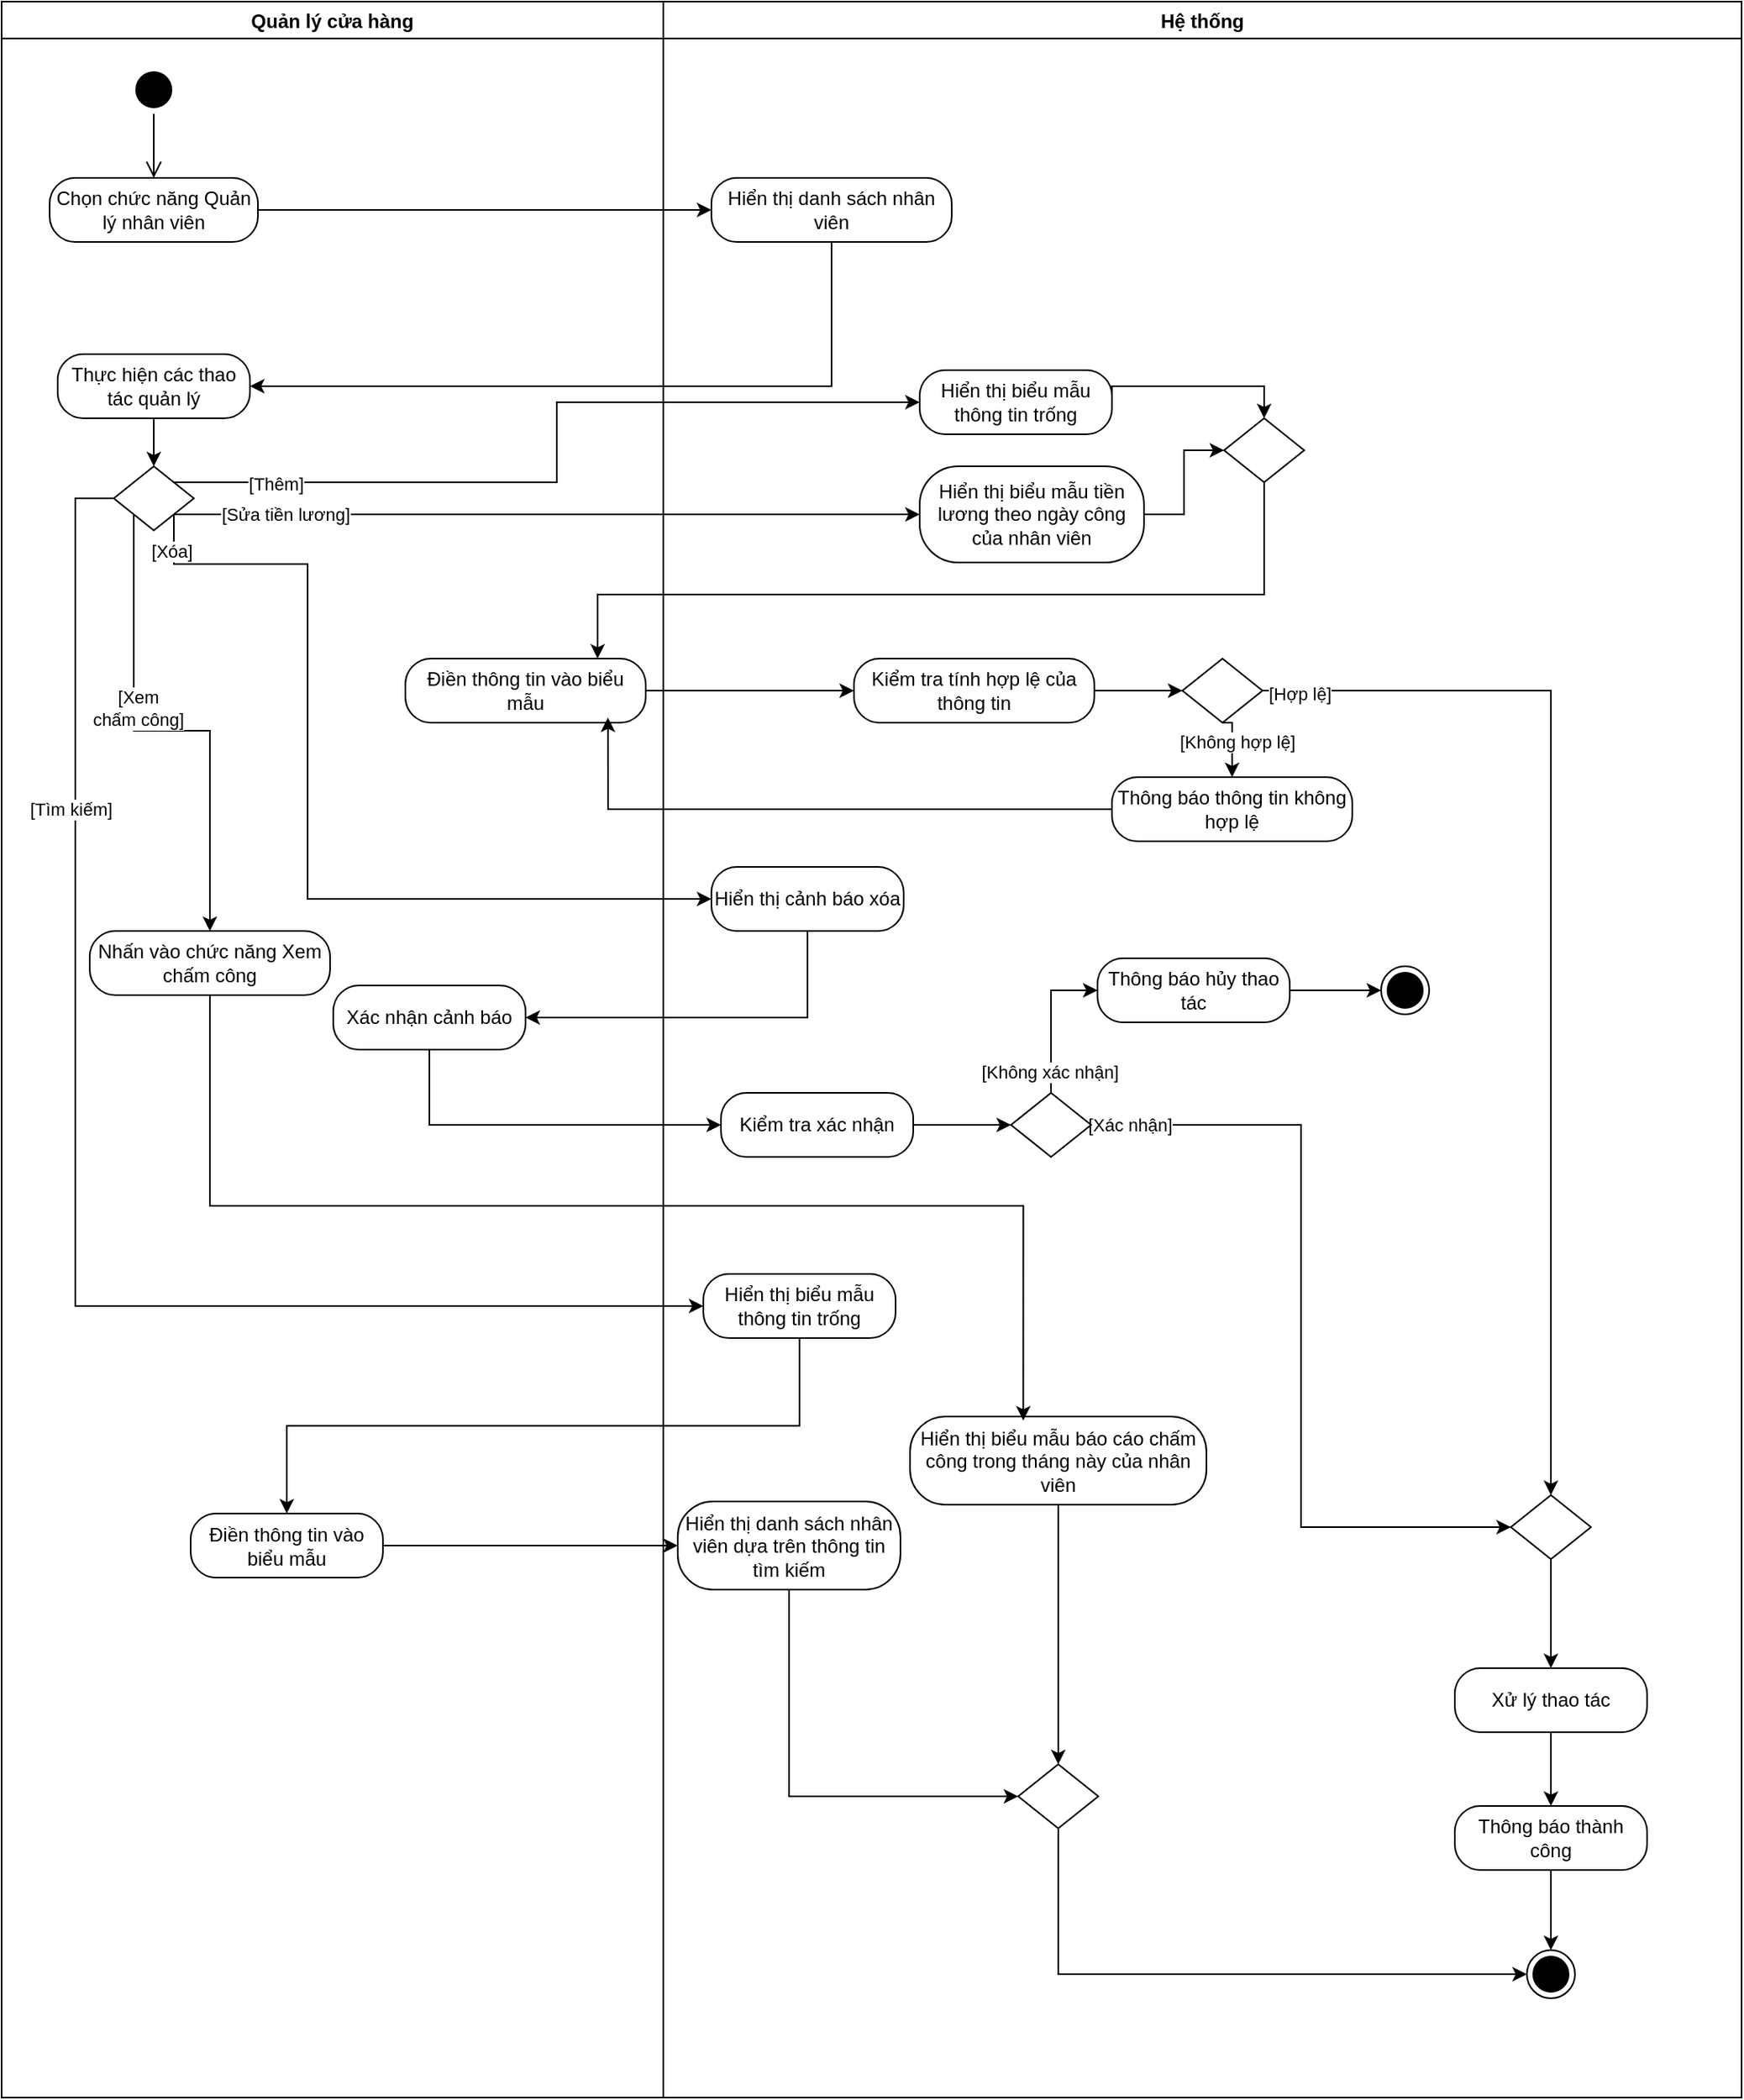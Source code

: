 <mxfile version="26.0.16">
  <diagram name="Page-1" id="cDrQPEyHqO0WVRFAAiIA">
    <mxGraphModel dx="1313" dy="540" grid="0" gridSize="10" guides="1" tooltips="1" connect="1" arrows="1" fold="1" page="0" pageScale="1" pageWidth="2000" pageHeight="2000" math="0" shadow="0">
      <root>
        <mxCell id="0" />
        <mxCell id="1" parent="0" />
        <mxCell id="Z802aCACfvUvAlxfFkWa-1" value="Hệ thống" style="swimlane;startSize=23;" parent="1" vertex="1">
          <mxGeometry x="370" y="190" width="673" height="1308" as="geometry" />
        </mxCell>
        <mxCell id="Z802aCACfvUvAlxfFkWa-2" value="Hiển thị danh sách nhân viên" style="rounded=1;whiteSpace=wrap;html=1;arcSize=40;fontColor=#000000;fillColor=#FFFFFF;strokeColor=#000000;" parent="Z802aCACfvUvAlxfFkWa-1" vertex="1">
          <mxGeometry x="30" y="110" width="150" height="40" as="geometry" />
        </mxCell>
        <mxCell id="Z802aCACfvUvAlxfFkWa-3" style="edgeStyle=orthogonalEdgeStyle;rounded=0;orthogonalLoop=1;jettySize=auto;html=1;exitX=0.5;exitY=1;exitDx=0;exitDy=0;entryX=0.5;entryY=0;entryDx=0;entryDy=0;" parent="Z802aCACfvUvAlxfFkWa-1" source="Z802aCACfvUvAlxfFkWa-7" target="Z802aCACfvUvAlxfFkWa-8" edge="1">
          <mxGeometry relative="1" as="geometry">
            <mxPoint x="85" y="580" as="targetPoint" />
          </mxGeometry>
        </mxCell>
        <mxCell id="Z802aCACfvUvAlxfFkWa-4" value="[Không hợp lệ]" style="edgeLabel;html=1;align=center;verticalAlign=middle;resizable=0;points=[];" parent="Z802aCACfvUvAlxfFkWa-3" vertex="1" connectable="0">
          <mxGeometry x="-0.137" y="3" relative="1" as="geometry">
            <mxPoint as="offset" />
          </mxGeometry>
        </mxCell>
        <mxCell id="TUK60v0x3OXb30zNRf3y-1" style="edgeStyle=orthogonalEdgeStyle;rounded=0;orthogonalLoop=1;jettySize=auto;html=1;exitX=1;exitY=0.5;exitDx=0;exitDy=0;entryX=0.5;entryY=0;entryDx=0;entryDy=0;" edge="1" parent="Z802aCACfvUvAlxfFkWa-1" source="Z802aCACfvUvAlxfFkWa-7" target="Z802aCACfvUvAlxfFkWa-22">
          <mxGeometry relative="1" as="geometry" />
        </mxCell>
        <mxCell id="TUK60v0x3OXb30zNRf3y-2" value="[Hợp lệ]" style="edgeLabel;html=1;align=center;verticalAlign=middle;resizable=0;points=[];" vertex="1" connectable="0" parent="TUK60v0x3OXb30zNRf3y-1">
          <mxGeometry x="-0.934" y="-2" relative="1" as="geometry">
            <mxPoint as="offset" />
          </mxGeometry>
        </mxCell>
        <mxCell id="Z802aCACfvUvAlxfFkWa-7" value="" style="rhombus;whiteSpace=wrap;html=1;" parent="Z802aCACfvUvAlxfFkWa-1" vertex="1">
          <mxGeometry x="324" y="410" width="50" height="40" as="geometry" />
        </mxCell>
        <mxCell id="Z802aCACfvUvAlxfFkWa-8" value="Thông báo thông tin không hợp lệ" style="rounded=1;whiteSpace=wrap;html=1;arcSize=40;fontColor=#000000;fillColor=#FFFFFF;strokeColor=#000000;" parent="Z802aCACfvUvAlxfFkWa-1" vertex="1">
          <mxGeometry x="280" y="484" width="150" height="40" as="geometry" />
        </mxCell>
        <mxCell id="Z802aCACfvUvAlxfFkWa-9" value="Hiển thị cảnh báo xóa" style="rounded=1;whiteSpace=wrap;html=1;arcSize=40;fontColor=#000000;fillColor=#FFFFFF;strokeColor=#000000;" parent="Z802aCACfvUvAlxfFkWa-1" vertex="1">
          <mxGeometry x="30" y="540" width="120" height="40" as="geometry" />
        </mxCell>
        <mxCell id="Z802aCACfvUvAlxfFkWa-21" style="edgeStyle=orthogonalEdgeStyle;rounded=0;orthogonalLoop=1;jettySize=auto;html=1;exitX=0.5;exitY=1;exitDx=0;exitDy=0;" parent="Z802aCACfvUvAlxfFkWa-1" source="Z802aCACfvUvAlxfFkWa-22" target="Z802aCACfvUvAlxfFkWa-32" edge="1">
          <mxGeometry relative="1" as="geometry">
            <mxPoint x="445" y="810" as="targetPoint" />
          </mxGeometry>
        </mxCell>
        <mxCell id="Z802aCACfvUvAlxfFkWa-22" value="" style="rhombus;whiteSpace=wrap;html=1;" parent="Z802aCACfvUvAlxfFkWa-1" vertex="1">
          <mxGeometry x="529" y="932" width="50" height="40" as="geometry" />
        </mxCell>
        <mxCell id="Z802aCACfvUvAlxfFkWa-23" value="" style="ellipse;html=1;shape=endState;fillColor=#000000;strokeColor=#000000;" parent="Z802aCACfvUvAlxfFkWa-1" vertex="1">
          <mxGeometry x="539" y="1216" width="30" height="30" as="geometry" />
        </mxCell>
        <mxCell id="Z802aCACfvUvAlxfFkWa-24" style="edgeStyle=orthogonalEdgeStyle;rounded=0;orthogonalLoop=1;jettySize=auto;html=1;exitX=1;exitY=0.5;exitDx=0;exitDy=0;entryX=0.5;entryY=0;entryDx=0;entryDy=0;" parent="Z802aCACfvUvAlxfFkWa-1" source="Z802aCACfvUvAlxfFkWa-25" target="Z802aCACfvUvAlxfFkWa-28" edge="1">
          <mxGeometry relative="1" as="geometry">
            <Array as="points">
              <mxPoint x="280" y="240" />
              <mxPoint x="375" y="240" />
            </Array>
          </mxGeometry>
        </mxCell>
        <mxCell id="Z802aCACfvUvAlxfFkWa-25" value="Hiển thị biểu mẫu thông tin trống" style="rounded=1;whiteSpace=wrap;html=1;arcSize=40;fontColor=#000000;fillColor=#FFFFFF;strokeColor=#000000;" parent="Z802aCACfvUvAlxfFkWa-1" vertex="1">
          <mxGeometry x="160" y="230" width="120" height="40" as="geometry" />
        </mxCell>
        <mxCell id="Z802aCACfvUvAlxfFkWa-26" style="edgeStyle=orthogonalEdgeStyle;rounded=0;orthogonalLoop=1;jettySize=auto;html=1;exitX=1;exitY=0.5;exitDx=0;exitDy=0;entryX=0;entryY=0.5;entryDx=0;entryDy=0;" parent="Z802aCACfvUvAlxfFkWa-1" source="Z802aCACfvUvAlxfFkWa-27" target="Z802aCACfvUvAlxfFkWa-28" edge="1">
          <mxGeometry relative="1" as="geometry" />
        </mxCell>
        <mxCell id="Z802aCACfvUvAlxfFkWa-27" value="Hiển thị biểu mẫu tiền lương theo ngày công của nhân viên" style="rounded=1;whiteSpace=wrap;html=1;arcSize=40;fontColor=#000000;fillColor=#FFFFFF;strokeColor=#000000;" parent="Z802aCACfvUvAlxfFkWa-1" vertex="1">
          <mxGeometry x="160" y="290" width="140" height="60" as="geometry" />
        </mxCell>
        <mxCell id="Z802aCACfvUvAlxfFkWa-28" value="" style="rhombus;whiteSpace=wrap;html=1;" parent="Z802aCACfvUvAlxfFkWa-1" vertex="1">
          <mxGeometry x="350" y="260" width="50" height="40" as="geometry" />
        </mxCell>
        <mxCell id="Z802aCACfvUvAlxfFkWa-31" style="edgeStyle=orthogonalEdgeStyle;rounded=0;orthogonalLoop=1;jettySize=auto;html=1;exitX=0.5;exitY=1;exitDx=0;exitDy=0;entryX=0.5;entryY=0;entryDx=0;entryDy=0;" parent="Z802aCACfvUvAlxfFkWa-1" source="Z802aCACfvUvAlxfFkWa-32" target="Z802aCACfvUvAlxfFkWa-34" edge="1">
          <mxGeometry relative="1" as="geometry">
            <mxPoint x="495" y="890" as="targetPoint" />
          </mxGeometry>
        </mxCell>
        <mxCell id="Z802aCACfvUvAlxfFkWa-32" value="Xử lý thao tác" style="rounded=1;whiteSpace=wrap;html=1;arcSize=40;fontColor=#000000;fillColor=#FFFFFF;strokeColor=#000000;" parent="Z802aCACfvUvAlxfFkWa-1" vertex="1">
          <mxGeometry x="494" y="1040" width="120" height="40" as="geometry" />
        </mxCell>
        <mxCell id="Z802aCACfvUvAlxfFkWa-33" style="edgeStyle=orthogonalEdgeStyle;rounded=0;orthogonalLoop=1;jettySize=auto;html=1;exitX=0.5;exitY=1;exitDx=0;exitDy=0;entryX=0.5;entryY=0;entryDx=0;entryDy=0;" parent="Z802aCACfvUvAlxfFkWa-1" source="Z802aCACfvUvAlxfFkWa-34" target="Z802aCACfvUvAlxfFkWa-23" edge="1">
          <mxGeometry relative="1" as="geometry" />
        </mxCell>
        <mxCell id="Z802aCACfvUvAlxfFkWa-34" value="Thông báo thành công" style="rounded=1;whiteSpace=wrap;html=1;arcSize=40;fontColor=#000000;fillColor=#FFFFFF;strokeColor=#000000;" parent="Z802aCACfvUvAlxfFkWa-1" vertex="1">
          <mxGeometry x="494" y="1126" width="120" height="40" as="geometry" />
        </mxCell>
        <mxCell id="Z802aCACfvUvAlxfFkWa-36" value="" style="ellipse;html=1;shape=endState;fillColor=#000000;strokeColor=#000000;" parent="Z802aCACfvUvAlxfFkWa-1" vertex="1">
          <mxGeometry x="448" y="602" width="30" height="30" as="geometry" />
        </mxCell>
        <mxCell id="TUK60v0x3OXb30zNRf3y-33" value="" style="edgeStyle=orthogonalEdgeStyle;rounded=0;orthogonalLoop=1;jettySize=auto;html=1;" edge="1" parent="Z802aCACfvUvAlxfFkWa-1" source="Z802aCACfvUvAlxfFkWa-38" target="Z802aCACfvUvAlxfFkWa-36">
          <mxGeometry relative="1" as="geometry" />
        </mxCell>
        <mxCell id="Z802aCACfvUvAlxfFkWa-38" value="Thông báo hủy thao tác" style="rounded=1;whiteSpace=wrap;html=1;arcSize=40;fontColor=#000000;fillColor=#FFFFFF;strokeColor=#000000;" parent="Z802aCACfvUvAlxfFkWa-1" vertex="1">
          <mxGeometry x="271" y="597" width="120" height="40" as="geometry" />
        </mxCell>
        <mxCell id="TUK60v0x3OXb30zNRf3y-4" style="edgeStyle=orthogonalEdgeStyle;rounded=0;orthogonalLoop=1;jettySize=auto;html=1;exitX=1;exitY=0.5;exitDx=0;exitDy=0;entryX=0;entryY=0.5;entryDx=0;entryDy=0;" edge="1" parent="Z802aCACfvUvAlxfFkWa-1" source="TUK60v0x3OXb30zNRf3y-3" target="Z802aCACfvUvAlxfFkWa-7">
          <mxGeometry relative="1" as="geometry" />
        </mxCell>
        <mxCell id="TUK60v0x3OXb30zNRf3y-3" value="Kiểm tra tính hợp lệ của thông tin" style="rounded=1;whiteSpace=wrap;html=1;arcSize=40;fontColor=#000000;fillColor=#FFFFFF;strokeColor=#000000;" vertex="1" parent="Z802aCACfvUvAlxfFkWa-1">
          <mxGeometry x="119" y="410" width="150" height="40" as="geometry" />
        </mxCell>
        <mxCell id="TUK60v0x3OXb30zNRf3y-19" style="edgeStyle=orthogonalEdgeStyle;rounded=0;orthogonalLoop=1;jettySize=auto;html=1;entryX=0;entryY=0.5;entryDx=0;entryDy=0;exitX=0.5;exitY=0;exitDx=0;exitDy=0;" edge="1" parent="Z802aCACfvUvAlxfFkWa-1" source="Z802aCACfvUvAlxfFkWa-51" target="Z802aCACfvUvAlxfFkWa-38">
          <mxGeometry relative="1" as="geometry">
            <mxPoint x="236" y="677" as="sourcePoint" />
          </mxGeometry>
        </mxCell>
        <mxCell id="TUK60v0x3OXb30zNRf3y-20" value="[Không xác nhận]" style="edgeLabel;html=1;align=center;verticalAlign=middle;resizable=0;points=[];" vertex="1" connectable="0" parent="TUK60v0x3OXb30zNRf3y-19">
          <mxGeometry x="-0.723" y="1" relative="1" as="geometry">
            <mxPoint as="offset" />
          </mxGeometry>
        </mxCell>
        <mxCell id="TUK60v0x3OXb30zNRf3y-21" style="edgeStyle=orthogonalEdgeStyle;rounded=0;orthogonalLoop=1;jettySize=auto;html=1;exitX=1;exitY=0.5;exitDx=0;exitDy=0;entryX=0;entryY=0.5;entryDx=0;entryDy=0;" edge="1" parent="Z802aCACfvUvAlxfFkWa-1" source="Z802aCACfvUvAlxfFkWa-51" target="Z802aCACfvUvAlxfFkWa-22">
          <mxGeometry relative="1" as="geometry" />
        </mxCell>
        <mxCell id="TUK60v0x3OXb30zNRf3y-22" value="[Xác nhận]" style="edgeLabel;html=1;align=center;verticalAlign=middle;resizable=0;points=[];" vertex="1" connectable="0" parent="TUK60v0x3OXb30zNRf3y-21">
          <mxGeometry x="-0.946" y="-4" relative="1" as="geometry">
            <mxPoint x="10" y="-4" as="offset" />
          </mxGeometry>
        </mxCell>
        <mxCell id="Z802aCACfvUvAlxfFkWa-51" value="" style="rhombus;whiteSpace=wrap;html=1;" parent="Z802aCACfvUvAlxfFkWa-1" vertex="1">
          <mxGeometry x="217" y="681" width="50" height="40" as="geometry" />
        </mxCell>
        <mxCell id="TUK60v0x3OXb30zNRf3y-18" value="" style="edgeStyle=orthogonalEdgeStyle;rounded=0;orthogonalLoop=1;jettySize=auto;html=1;" edge="1" parent="Z802aCACfvUvAlxfFkWa-1" source="TUK60v0x3OXb30zNRf3y-17" target="Z802aCACfvUvAlxfFkWa-51">
          <mxGeometry relative="1" as="geometry" />
        </mxCell>
        <mxCell id="TUK60v0x3OXb30zNRf3y-17" value="Kiểm tra xác nhận" style="rounded=1;whiteSpace=wrap;html=1;arcSize=40;fontColor=#000000;fillColor=#FFFFFF;strokeColor=#000000;" vertex="1" parent="Z802aCACfvUvAlxfFkWa-1">
          <mxGeometry x="36" y="681" width="120" height="40" as="geometry" />
        </mxCell>
        <mxCell id="TUK60v0x3OXb30zNRf3y-45" style="edgeStyle=orthogonalEdgeStyle;rounded=0;orthogonalLoop=1;jettySize=auto;html=1;exitX=0.5;exitY=1;exitDx=0;exitDy=0;entryX=0.5;entryY=0;entryDx=0;entryDy=0;" edge="1" parent="Z802aCACfvUvAlxfFkWa-1" source="TUK60v0x3OXb30zNRf3y-31" target="TUK60v0x3OXb30zNRf3y-43">
          <mxGeometry relative="1" as="geometry" />
        </mxCell>
        <mxCell id="TUK60v0x3OXb30zNRf3y-31" value="Hiển thị biểu mẫu báo cáo chấm công trong tháng này của nhân viên" style="rounded=1;whiteSpace=wrap;html=1;arcSize=40;fontColor=#000000;fillColor=#FFFFFF;strokeColor=#000000;" vertex="1" parent="Z802aCACfvUvAlxfFkWa-1">
          <mxGeometry x="154" y="883" width="185" height="55" as="geometry" />
        </mxCell>
        <mxCell id="TUK60v0x3OXb30zNRf3y-36" value="Hiển thị biểu mẫu thông tin trống" style="rounded=1;whiteSpace=wrap;html=1;arcSize=40;fontColor=#000000;fillColor=#FFFFFF;strokeColor=#000000;" vertex="1" parent="Z802aCACfvUvAlxfFkWa-1">
          <mxGeometry x="25" y="794" width="120" height="40" as="geometry" />
        </mxCell>
        <mxCell id="TUK60v0x3OXb30zNRf3y-44" style="edgeStyle=orthogonalEdgeStyle;rounded=0;orthogonalLoop=1;jettySize=auto;html=1;exitX=0.5;exitY=1;exitDx=0;exitDy=0;entryX=0;entryY=0.5;entryDx=0;entryDy=0;" edge="1" parent="Z802aCACfvUvAlxfFkWa-1" source="TUK60v0x3OXb30zNRf3y-40" target="TUK60v0x3OXb30zNRf3y-43">
          <mxGeometry relative="1" as="geometry" />
        </mxCell>
        <mxCell id="TUK60v0x3OXb30zNRf3y-40" value="Hiển thị danh sách nhân viên dựa trên thông tin tìm kiếm" style="rounded=1;whiteSpace=wrap;html=1;arcSize=40;fontColor=#000000;fillColor=#FFFFFF;strokeColor=#000000;" vertex="1" parent="Z802aCACfvUvAlxfFkWa-1">
          <mxGeometry x="9" y="936" width="139" height="55" as="geometry" />
        </mxCell>
        <mxCell id="TUK60v0x3OXb30zNRf3y-46" style="edgeStyle=orthogonalEdgeStyle;rounded=0;orthogonalLoop=1;jettySize=auto;html=1;exitX=0.5;exitY=1;exitDx=0;exitDy=0;entryX=0;entryY=0.5;entryDx=0;entryDy=0;" edge="1" parent="Z802aCACfvUvAlxfFkWa-1" source="TUK60v0x3OXb30zNRf3y-43" target="Z802aCACfvUvAlxfFkWa-23">
          <mxGeometry relative="1" as="geometry" />
        </mxCell>
        <mxCell id="TUK60v0x3OXb30zNRf3y-43" value="" style="rhombus;whiteSpace=wrap;html=1;" vertex="1" parent="Z802aCACfvUvAlxfFkWa-1">
          <mxGeometry x="221.5" y="1100" width="50" height="40" as="geometry" />
        </mxCell>
        <mxCell id="Z802aCACfvUvAlxfFkWa-43" value="Quản lý cửa hàng" style="swimlane;startSize=23;" parent="1" vertex="1">
          <mxGeometry x="-43" y="190" width="413" height="1308" as="geometry" />
        </mxCell>
        <mxCell id="Z802aCACfvUvAlxfFkWa-44" value="Chọn chức năng Quản lý nhân viên" style="rounded=1;whiteSpace=wrap;html=1;arcSize=40;fontColor=#000000;fillColor=#FFFFFF;strokeColor=#000000;" parent="Z802aCACfvUvAlxfFkWa-43" vertex="1">
          <mxGeometry x="30" y="110" width="130" height="40" as="geometry" />
        </mxCell>
        <mxCell id="Z802aCACfvUvAlxfFkWa-45" value="" style="ellipse;html=1;shape=startState;fillColor=#000000;strokeColor=#000000;" parent="Z802aCACfvUvAlxfFkWa-43" vertex="1">
          <mxGeometry x="80" y="40" width="30" height="30" as="geometry" />
        </mxCell>
        <mxCell id="Z802aCACfvUvAlxfFkWa-46" value="" style="edgeStyle=orthogonalEdgeStyle;html=1;verticalAlign=bottom;endArrow=open;endSize=8;strokeColor=#000000;rounded=0;entryX=0.5;entryY=0;entryDx=0;entryDy=0;" parent="Z802aCACfvUvAlxfFkWa-43" source="Z802aCACfvUvAlxfFkWa-45" target="Z802aCACfvUvAlxfFkWa-44" edge="1">
          <mxGeometry relative="1" as="geometry">
            <mxPoint x="90" y="130" as="targetPoint" />
          </mxGeometry>
        </mxCell>
        <mxCell id="Z802aCACfvUvAlxfFkWa-47" style="edgeStyle=orthogonalEdgeStyle;rounded=0;orthogonalLoop=1;jettySize=auto;html=1;exitX=0.5;exitY=1;exitDx=0;exitDy=0;entryX=0.5;entryY=0;entryDx=0;entryDy=0;" parent="Z802aCACfvUvAlxfFkWa-43" source="Z802aCACfvUvAlxfFkWa-48" target="Z802aCACfvUvAlxfFkWa-49" edge="1">
          <mxGeometry relative="1" as="geometry" />
        </mxCell>
        <mxCell id="Z802aCACfvUvAlxfFkWa-48" value="Thực hiện các thao tác quản lý" style="rounded=1;whiteSpace=wrap;html=1;arcSize=40;fontColor=#000000;fillColor=#FFFFFF;strokeColor=#000000;" parent="Z802aCACfvUvAlxfFkWa-43" vertex="1">
          <mxGeometry x="35" y="220" width="120" height="40" as="geometry" />
        </mxCell>
        <mxCell id="TUK60v0x3OXb30zNRf3y-15" style="edgeStyle=orthogonalEdgeStyle;rounded=0;orthogonalLoop=1;jettySize=auto;html=1;exitX=0;exitY=1;exitDx=0;exitDy=0;" edge="1" parent="Z802aCACfvUvAlxfFkWa-43" source="Z802aCACfvUvAlxfFkWa-49" target="TUK60v0x3OXb30zNRf3y-28">
          <mxGeometry relative="1" as="geometry">
            <mxPoint x="47.879" y="575.455" as="targetPoint" />
          </mxGeometry>
        </mxCell>
        <mxCell id="TUK60v0x3OXb30zNRf3y-16" value="[Xem&lt;div&gt;chấm công]&lt;/div&gt;" style="edgeLabel;html=1;align=center;verticalAlign=middle;resizable=0;points=[];" vertex="1" connectable="0" parent="TUK60v0x3OXb30zNRf3y-15">
          <mxGeometry x="-0.507" y="1" relative="1" as="geometry">
            <mxPoint x="1" y="45" as="offset" />
          </mxGeometry>
        </mxCell>
        <mxCell id="Z802aCACfvUvAlxfFkWa-49" value="" style="rhombus;whiteSpace=wrap;html=1;" parent="Z802aCACfvUvAlxfFkWa-43" vertex="1">
          <mxGeometry x="70" y="290" width="50" height="40" as="geometry" />
        </mxCell>
        <mxCell id="Z802aCACfvUvAlxfFkWa-50" value="Điền thông tin vào biểu mẫu" style="rounded=1;whiteSpace=wrap;html=1;arcSize=40;fontColor=#000000;fillColor=#FFFFFF;strokeColor=#000000;" parent="Z802aCACfvUvAlxfFkWa-43" vertex="1">
          <mxGeometry x="252" y="410" width="150" height="40" as="geometry" />
        </mxCell>
        <mxCell id="TUK60v0x3OXb30zNRf3y-24" value="Xác nhận cảnh báo" style="rounded=1;whiteSpace=wrap;html=1;arcSize=40;fontColor=#000000;fillColor=#FFFFFF;strokeColor=#000000;" vertex="1" parent="Z802aCACfvUvAlxfFkWa-43">
          <mxGeometry x="207" y="614" width="120" height="40" as="geometry" />
        </mxCell>
        <mxCell id="TUK60v0x3OXb30zNRf3y-28" value="Nhấn vào chức năng Xem chấm công" style="rounded=1;whiteSpace=wrap;html=1;arcSize=40;fontColor=#000000;fillColor=#FFFFFF;strokeColor=#000000;" vertex="1" parent="Z802aCACfvUvAlxfFkWa-43">
          <mxGeometry x="55" y="580" width="150" height="40" as="geometry" />
        </mxCell>
        <mxCell id="TUK60v0x3OXb30zNRf3y-38" value="Điền thông tin vào biểu mẫu" style="rounded=1;whiteSpace=wrap;html=1;arcSize=40;fontColor=#000000;fillColor=#FFFFFF;strokeColor=#000000;" vertex="1" parent="Z802aCACfvUvAlxfFkWa-43">
          <mxGeometry x="118" y="943.5" width="120" height="40" as="geometry" />
        </mxCell>
        <mxCell id="Z802aCACfvUvAlxfFkWa-52" style="edgeStyle=orthogonalEdgeStyle;rounded=0;orthogonalLoop=1;jettySize=auto;html=1;exitX=1;exitY=0.5;exitDx=0;exitDy=0;" parent="1" source="Z802aCACfvUvAlxfFkWa-44" target="Z802aCACfvUvAlxfFkWa-2" edge="1">
          <mxGeometry relative="1" as="geometry" />
        </mxCell>
        <mxCell id="Z802aCACfvUvAlxfFkWa-53" style="edgeStyle=orthogonalEdgeStyle;rounded=0;orthogonalLoop=1;jettySize=auto;html=1;exitX=0.5;exitY=1;exitDx=0;exitDy=0;entryX=1;entryY=0.5;entryDx=0;entryDy=0;" parent="1" source="Z802aCACfvUvAlxfFkWa-2" target="Z802aCACfvUvAlxfFkWa-48" edge="1">
          <mxGeometry relative="1" as="geometry" />
        </mxCell>
        <mxCell id="Z802aCACfvUvAlxfFkWa-56" style="edgeStyle=orthogonalEdgeStyle;rounded=0;orthogonalLoop=1;jettySize=auto;html=1;exitX=0.5;exitY=1;exitDx=0;exitDy=0;" parent="1" source="Z802aCACfvUvAlxfFkWa-28" target="Z802aCACfvUvAlxfFkWa-50" edge="1">
          <mxGeometry relative="1" as="geometry">
            <mxPoint x="220" y="590" as="targetPoint" />
            <mxPoint x="640" y="555" as="sourcePoint" />
            <Array as="points">
              <mxPoint x="745" y="560" />
              <mxPoint x="329" y="560" />
            </Array>
          </mxGeometry>
        </mxCell>
        <mxCell id="Z802aCACfvUvAlxfFkWa-64" style="edgeStyle=orthogonalEdgeStyle;rounded=0;orthogonalLoop=1;jettySize=auto;html=1;exitX=1;exitY=1;exitDx=0;exitDy=0;entryX=0;entryY=0.5;entryDx=0;entryDy=0;" parent="1" source="Z802aCACfvUvAlxfFkWa-49" target="Z802aCACfvUvAlxfFkWa-27" edge="1">
          <mxGeometry relative="1" as="geometry">
            <mxPoint x="530" y="510" as="targetPoint" />
          </mxGeometry>
        </mxCell>
        <mxCell id="Z802aCACfvUvAlxfFkWa-65" value="[Sửa tiền lương]" style="edgeLabel;html=1;align=center;verticalAlign=middle;resizable=0;points=[];" parent="Z802aCACfvUvAlxfFkWa-64" vertex="1" connectable="0">
          <mxGeometry x="-0.591" y="-1" relative="1" as="geometry">
            <mxPoint x="-26" y="-1" as="offset" />
          </mxGeometry>
        </mxCell>
        <mxCell id="TUK60v0x3OXb30zNRf3y-5" style="edgeStyle=orthogonalEdgeStyle;rounded=0;orthogonalLoop=1;jettySize=auto;html=1;exitX=1;exitY=0.5;exitDx=0;exitDy=0;entryX=0;entryY=0.5;entryDx=0;entryDy=0;" edge="1" parent="1" source="Z802aCACfvUvAlxfFkWa-50" target="TUK60v0x3OXb30zNRf3y-3">
          <mxGeometry relative="1" as="geometry" />
        </mxCell>
        <mxCell id="TUK60v0x3OXb30zNRf3y-6" style="edgeStyle=orthogonalEdgeStyle;rounded=0;orthogonalLoop=1;jettySize=auto;html=1;exitX=0;exitY=0.5;exitDx=0;exitDy=0;entryX=0.843;entryY=0.92;entryDx=0;entryDy=0;entryPerimeter=0;" edge="1" parent="1" source="Z802aCACfvUvAlxfFkWa-8" target="Z802aCACfvUvAlxfFkWa-50">
          <mxGeometry relative="1" as="geometry" />
        </mxCell>
        <mxCell id="TUK60v0x3OXb30zNRf3y-7" style="edgeStyle=orthogonalEdgeStyle;rounded=0;orthogonalLoop=1;jettySize=auto;html=1;exitX=1;exitY=0;exitDx=0;exitDy=0;entryX=0;entryY=0.5;entryDx=0;entryDy=0;" edge="1" parent="1" source="Z802aCACfvUvAlxfFkWa-49" target="Z802aCACfvUvAlxfFkWa-25">
          <mxGeometry relative="1" as="geometry" />
        </mxCell>
        <mxCell id="TUK60v0x3OXb30zNRf3y-8" value="[Thêm]" style="edgeLabel;html=1;align=center;verticalAlign=middle;resizable=0;points=[];" vertex="1" connectable="0" parent="TUK60v0x3OXb30zNRf3y-7">
          <mxGeometry x="-0.756" y="-1" relative="1" as="geometry">
            <mxPoint as="offset" />
          </mxGeometry>
        </mxCell>
        <mxCell id="TUK60v0x3OXb30zNRf3y-11" style="edgeStyle=orthogonalEdgeStyle;rounded=0;orthogonalLoop=1;jettySize=auto;html=1;exitX=1;exitY=1;exitDx=0;exitDy=0;entryX=0;entryY=0.5;entryDx=0;entryDy=0;" edge="1" parent="1" source="Z802aCACfvUvAlxfFkWa-49" target="Z802aCACfvUvAlxfFkWa-9">
          <mxGeometry relative="1" as="geometry">
            <Array as="points">
              <mxPoint x="64" y="541" />
              <mxPoint x="148" y="541" />
              <mxPoint x="148" y="750" />
            </Array>
          </mxGeometry>
        </mxCell>
        <mxCell id="TUK60v0x3OXb30zNRf3y-12" value="[Xóa]" style="edgeLabel;html=1;align=center;verticalAlign=middle;resizable=0;points=[];" vertex="1" connectable="0" parent="TUK60v0x3OXb30zNRf3y-11">
          <mxGeometry x="-0.92" y="-2" relative="1" as="geometry">
            <mxPoint as="offset" />
          </mxGeometry>
        </mxCell>
        <mxCell id="TUK60v0x3OXb30zNRf3y-26" style="edgeStyle=orthogonalEdgeStyle;rounded=0;orthogonalLoop=1;jettySize=auto;html=1;exitX=0.5;exitY=1;exitDx=0;exitDy=0;entryX=0;entryY=0.5;entryDx=0;entryDy=0;" edge="1" parent="1" source="TUK60v0x3OXb30zNRf3y-24" target="TUK60v0x3OXb30zNRf3y-17">
          <mxGeometry relative="1" as="geometry" />
        </mxCell>
        <mxCell id="TUK60v0x3OXb30zNRf3y-27" style="edgeStyle=orthogonalEdgeStyle;rounded=0;orthogonalLoop=1;jettySize=auto;html=1;exitX=0.5;exitY=1;exitDx=0;exitDy=0;entryX=1;entryY=0.5;entryDx=0;entryDy=0;" edge="1" parent="1" source="Z802aCACfvUvAlxfFkWa-9" target="TUK60v0x3OXb30zNRf3y-24">
          <mxGeometry relative="1" as="geometry" />
        </mxCell>
        <mxCell id="TUK60v0x3OXb30zNRf3y-32" style="edgeStyle=orthogonalEdgeStyle;rounded=0;orthogonalLoop=1;jettySize=auto;html=1;exitX=0.5;exitY=1;exitDx=0;exitDy=0;entryX=0.382;entryY=0.045;entryDx=0;entryDy=0;entryPerimeter=0;" edge="1" parent="1" source="TUK60v0x3OXb30zNRf3y-28" target="TUK60v0x3OXb30zNRf3y-31">
          <mxGeometry relative="1" as="geometry" />
        </mxCell>
        <mxCell id="TUK60v0x3OXb30zNRf3y-13" style="edgeStyle=orthogonalEdgeStyle;rounded=0;orthogonalLoop=1;jettySize=auto;html=1;entryX=0;entryY=0.5;entryDx=0;entryDy=0;" edge="1" parent="1" source="Z802aCACfvUvAlxfFkWa-49" target="TUK60v0x3OXb30zNRf3y-36">
          <mxGeometry relative="1" as="geometry">
            <mxPoint x="2.5" y="978" as="targetPoint" />
            <Array as="points">
              <mxPoint x="3" y="500" />
              <mxPoint x="3" y="1004" />
            </Array>
          </mxGeometry>
        </mxCell>
        <mxCell id="TUK60v0x3OXb30zNRf3y-14" value="[Tìm kiếm]" style="edgeLabel;html=1;align=center;verticalAlign=middle;resizable=0;points=[];" vertex="1" connectable="0" parent="TUK60v0x3OXb30zNRf3y-13">
          <mxGeometry x="-0.593" y="1" relative="1" as="geometry">
            <mxPoint x="-4" y="31" as="offset" />
          </mxGeometry>
        </mxCell>
        <mxCell id="TUK60v0x3OXb30zNRf3y-37" style="edgeStyle=orthogonalEdgeStyle;rounded=0;orthogonalLoop=1;jettySize=auto;html=1;exitX=0.5;exitY=1;exitDx=0;exitDy=0;entryX=0.5;entryY=0;entryDx=0;entryDy=0;" edge="1" parent="1" source="TUK60v0x3OXb30zNRf3y-36" target="TUK60v0x3OXb30zNRf3y-38">
          <mxGeometry relative="1" as="geometry">
            <mxPoint x="124" y="1123" as="targetPoint" />
          </mxGeometry>
        </mxCell>
        <mxCell id="TUK60v0x3OXb30zNRf3y-41" style="edgeStyle=orthogonalEdgeStyle;rounded=0;orthogonalLoop=1;jettySize=auto;html=1;exitX=1;exitY=0.5;exitDx=0;exitDy=0;" edge="1" parent="1" source="TUK60v0x3OXb30zNRf3y-38" target="TUK60v0x3OXb30zNRf3y-40">
          <mxGeometry relative="1" as="geometry" />
        </mxCell>
      </root>
    </mxGraphModel>
  </diagram>
</mxfile>
